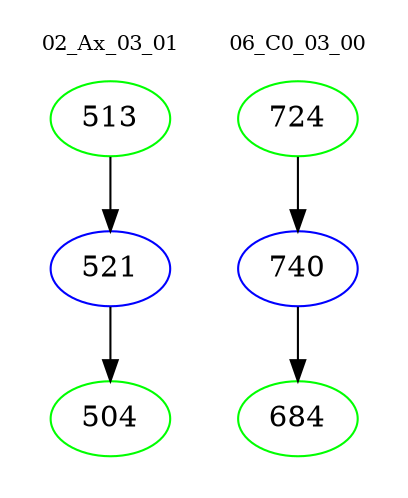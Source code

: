 digraph{
subgraph cluster_0 {
color = white
label = "02_Ax_03_01";
fontsize=10;
T0_513 [label="513", color="green"]
T0_513 -> T0_521 [color="black"]
T0_521 [label="521", color="blue"]
T0_521 -> T0_504 [color="black"]
T0_504 [label="504", color="green"]
}
subgraph cluster_1 {
color = white
label = "06_C0_03_00";
fontsize=10;
T1_724 [label="724", color="green"]
T1_724 -> T1_740 [color="black"]
T1_740 [label="740", color="blue"]
T1_740 -> T1_684 [color="black"]
T1_684 [label="684", color="green"]
}
}
